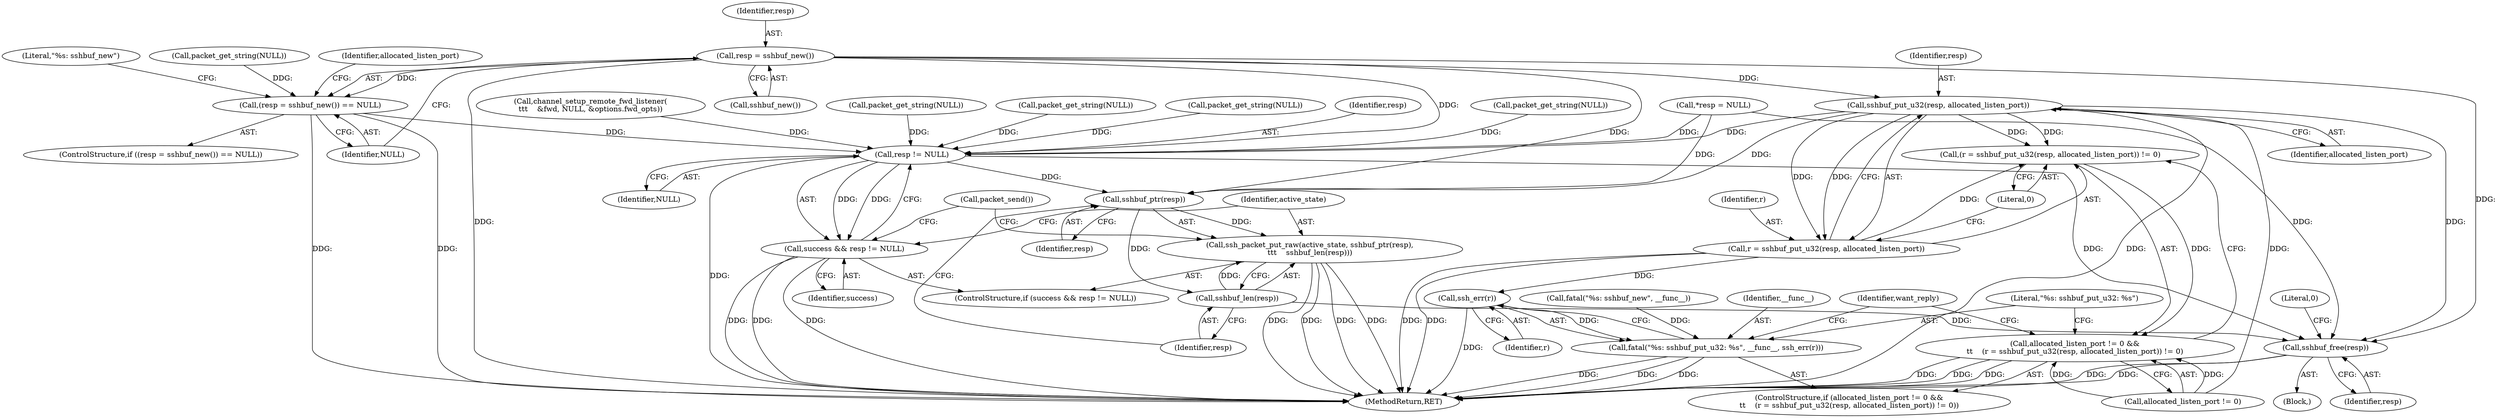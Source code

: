digraph "0_src_c76fac666ea038753294f2ac94d310f8adece9ce@pointer" {
"1000251" [label="(Call,resp = sshbuf_new())"];
"1000250" [label="(Call,(resp = sshbuf_new()) == NULL)"];
"1000460" [label="(Call,resp != NULL)"];
"1000458" [label="(Call,success && resp != NULL)"];
"1000465" [label="(Call,sshbuf_ptr(resp))"];
"1000463" [label="(Call,ssh_packet_put_raw(active_state, sshbuf_ptr(resp),\n\t\t\t    sshbuf_len(resp)))"];
"1000467" [label="(Call,sshbuf_len(resp))"];
"1000473" [label="(Call,sshbuf_free(resp))"];
"1000266" [label="(Call,sshbuf_put_u32(resp, allocated_listen_port))"];
"1000263" [label="(Call,(r = sshbuf_put_u32(resp, allocated_listen_port)) != 0)"];
"1000259" [label="(Call,allocated_listen_port != 0 &&\n\t\t    (r = sshbuf_put_u32(resp, allocated_listen_port)) != 0)"];
"1000264" [label="(Call,r = sshbuf_put_u32(resp, allocated_listen_port))"];
"1000273" [label="(Call,ssh_err(r))"];
"1000270" [label="(Call,fatal(\"%s: sshbuf_put_u32: %s\", __func__, ssh_err(r)))"];
"1000255" [label="(Call,fatal(\"%s: sshbuf_new\", __func__))"];
"1000294" [label="(Call,packet_get_string(NULL))"];
"1000465" [label="(Call,sshbuf_ptr(resp))"];
"1000258" [label="(ControlStructure,if (allocated_listen_port != 0 &&\n\t\t    (r = sshbuf_put_u32(resp, allocated_listen_port)) != 0))"];
"1000464" [label="(Identifier,active_state)"];
"1000267" [label="(Identifier,resp)"];
"1000254" [label="(Identifier,NULL)"];
"1000477" [label="(MethodReturn,RET)"];
"1000265" [label="(Identifier,r)"];
"1000461" [label="(Identifier,resp)"];
"1000476" [label="(Literal,0)"];
"1000469" [label="(Call,packet_send())"];
"1000252" [label="(Identifier,resp)"];
"1000463" [label="(Call,ssh_packet_put_raw(active_state, sshbuf_ptr(resp),\n\t\t\t    sshbuf_len(resp)))"];
"1000263" [label="(Call,(r = sshbuf_put_u32(resp, allocated_listen_port)) != 0)"];
"1000264" [label="(Call,r = sshbuf_put_u32(resp, allocated_listen_port))"];
"1000458" [label="(Call,success && resp != NULL)"];
"1000253" [label="(Call,sshbuf_new())"];
"1000261" [label="(Identifier,allocated_listen_port)"];
"1000251" [label="(Call,resp = sshbuf_new())"];
"1000256" [label="(Literal,\"%s: sshbuf_new\")"];
"1000269" [label="(Literal,0)"];
"1000250" [label="(Call,(resp = sshbuf_new()) == NULL)"];
"1000266" [label="(Call,sshbuf_put_u32(resp, allocated_listen_port))"];
"1000171" [label="(Call,packet_get_string(NULL))"];
"1000272" [label="(Identifier,__func__)"];
"1000127" [label="(Call,packet_get_string(NULL))"];
"1000457" [label="(ControlStructure,if (success && resp != NULL))"];
"1000259" [label="(Call,allocated_listen_port != 0 &&\n\t\t    (r = sshbuf_put_u32(resp, allocated_listen_port)) != 0)"];
"1000374" [label="(Call,channel_setup_remote_fwd_listener(\n\t\t\t    &fwd, NULL, &options.fwd_opts))"];
"1000468" [label="(Identifier,resp)"];
"1000249" [label="(ControlStructure,if ((resp = sshbuf_new()) == NULL))"];
"1000466" [label="(Identifier,resp)"];
"1000405" [label="(Call,packet_get_string(NULL))"];
"1000273" [label="(Call,ssh_err(r))"];
"1000473" [label="(Call,sshbuf_free(resp))"];
"1000260" [label="(Call,allocated_listen_port != 0)"];
"1000271" [label="(Literal,\"%s: sshbuf_put_u32: %s\")"];
"1000450" [label="(Identifier,want_reply)"];
"1000109" [label="(Block,)"];
"1000340" [label="(Call,packet_get_string(NULL))"];
"1000268" [label="(Identifier,allocated_listen_port)"];
"1000122" [label="(Call,*resp = NULL)"];
"1000467" [label="(Call,sshbuf_len(resp))"];
"1000474" [label="(Identifier,resp)"];
"1000462" [label="(Identifier,NULL)"];
"1000270" [label="(Call,fatal(\"%s: sshbuf_put_u32: %s\", __func__, ssh_err(r)))"];
"1000459" [label="(Identifier,success)"];
"1000274" [label="(Identifier,r)"];
"1000460" [label="(Call,resp != NULL)"];
"1000251" -> "1000250"  [label="AST: "];
"1000251" -> "1000253"  [label="CFG: "];
"1000252" -> "1000251"  [label="AST: "];
"1000253" -> "1000251"  [label="AST: "];
"1000254" -> "1000251"  [label="CFG: "];
"1000251" -> "1000477"  [label="DDG: "];
"1000251" -> "1000250"  [label="DDG: "];
"1000251" -> "1000266"  [label="DDG: "];
"1000251" -> "1000460"  [label="DDG: "];
"1000251" -> "1000465"  [label="DDG: "];
"1000251" -> "1000473"  [label="DDG: "];
"1000250" -> "1000249"  [label="AST: "];
"1000250" -> "1000254"  [label="CFG: "];
"1000254" -> "1000250"  [label="AST: "];
"1000256" -> "1000250"  [label="CFG: "];
"1000261" -> "1000250"  [label="CFG: "];
"1000250" -> "1000477"  [label="DDG: "];
"1000250" -> "1000477"  [label="DDG: "];
"1000171" -> "1000250"  [label="DDG: "];
"1000250" -> "1000460"  [label="DDG: "];
"1000460" -> "1000458"  [label="AST: "];
"1000460" -> "1000462"  [label="CFG: "];
"1000461" -> "1000460"  [label="AST: "];
"1000462" -> "1000460"  [label="AST: "];
"1000458" -> "1000460"  [label="CFG: "];
"1000460" -> "1000477"  [label="DDG: "];
"1000460" -> "1000458"  [label="DDG: "];
"1000460" -> "1000458"  [label="DDG: "];
"1000122" -> "1000460"  [label="DDG: "];
"1000266" -> "1000460"  [label="DDG: "];
"1000374" -> "1000460"  [label="DDG: "];
"1000294" -> "1000460"  [label="DDG: "];
"1000405" -> "1000460"  [label="DDG: "];
"1000127" -> "1000460"  [label="DDG: "];
"1000340" -> "1000460"  [label="DDG: "];
"1000460" -> "1000465"  [label="DDG: "];
"1000460" -> "1000473"  [label="DDG: "];
"1000458" -> "1000457"  [label="AST: "];
"1000458" -> "1000459"  [label="CFG: "];
"1000459" -> "1000458"  [label="AST: "];
"1000464" -> "1000458"  [label="CFG: "];
"1000469" -> "1000458"  [label="CFG: "];
"1000458" -> "1000477"  [label="DDG: "];
"1000458" -> "1000477"  [label="DDG: "];
"1000458" -> "1000477"  [label="DDG: "];
"1000465" -> "1000463"  [label="AST: "];
"1000465" -> "1000466"  [label="CFG: "];
"1000466" -> "1000465"  [label="AST: "];
"1000468" -> "1000465"  [label="CFG: "];
"1000465" -> "1000463"  [label="DDG: "];
"1000122" -> "1000465"  [label="DDG: "];
"1000266" -> "1000465"  [label="DDG: "];
"1000465" -> "1000467"  [label="DDG: "];
"1000463" -> "1000457"  [label="AST: "];
"1000463" -> "1000467"  [label="CFG: "];
"1000464" -> "1000463"  [label="AST: "];
"1000467" -> "1000463"  [label="AST: "];
"1000469" -> "1000463"  [label="CFG: "];
"1000463" -> "1000477"  [label="DDG: "];
"1000463" -> "1000477"  [label="DDG: "];
"1000463" -> "1000477"  [label="DDG: "];
"1000463" -> "1000477"  [label="DDG: "];
"1000467" -> "1000463"  [label="DDG: "];
"1000467" -> "1000468"  [label="CFG: "];
"1000468" -> "1000467"  [label="AST: "];
"1000467" -> "1000473"  [label="DDG: "];
"1000473" -> "1000109"  [label="AST: "];
"1000473" -> "1000474"  [label="CFG: "];
"1000474" -> "1000473"  [label="AST: "];
"1000476" -> "1000473"  [label="CFG: "];
"1000473" -> "1000477"  [label="DDG: "];
"1000473" -> "1000477"  [label="DDG: "];
"1000122" -> "1000473"  [label="DDG: "];
"1000266" -> "1000473"  [label="DDG: "];
"1000266" -> "1000264"  [label="AST: "];
"1000266" -> "1000268"  [label="CFG: "];
"1000267" -> "1000266"  [label="AST: "];
"1000268" -> "1000266"  [label="AST: "];
"1000264" -> "1000266"  [label="CFG: "];
"1000266" -> "1000477"  [label="DDG: "];
"1000266" -> "1000263"  [label="DDG: "];
"1000266" -> "1000263"  [label="DDG: "];
"1000266" -> "1000264"  [label="DDG: "];
"1000266" -> "1000264"  [label="DDG: "];
"1000260" -> "1000266"  [label="DDG: "];
"1000263" -> "1000259"  [label="AST: "];
"1000263" -> "1000269"  [label="CFG: "];
"1000264" -> "1000263"  [label="AST: "];
"1000269" -> "1000263"  [label="AST: "];
"1000259" -> "1000263"  [label="CFG: "];
"1000263" -> "1000259"  [label="DDG: "];
"1000264" -> "1000263"  [label="DDG: "];
"1000259" -> "1000258"  [label="AST: "];
"1000259" -> "1000260"  [label="CFG: "];
"1000260" -> "1000259"  [label="AST: "];
"1000271" -> "1000259"  [label="CFG: "];
"1000450" -> "1000259"  [label="CFG: "];
"1000259" -> "1000477"  [label="DDG: "];
"1000259" -> "1000477"  [label="DDG: "];
"1000259" -> "1000477"  [label="DDG: "];
"1000260" -> "1000259"  [label="DDG: "];
"1000260" -> "1000259"  [label="DDG: "];
"1000265" -> "1000264"  [label="AST: "];
"1000269" -> "1000264"  [label="CFG: "];
"1000264" -> "1000477"  [label="DDG: "];
"1000264" -> "1000477"  [label="DDG: "];
"1000264" -> "1000273"  [label="DDG: "];
"1000273" -> "1000270"  [label="AST: "];
"1000273" -> "1000274"  [label="CFG: "];
"1000274" -> "1000273"  [label="AST: "];
"1000270" -> "1000273"  [label="CFG: "];
"1000273" -> "1000477"  [label="DDG: "];
"1000273" -> "1000270"  [label="DDG: "];
"1000270" -> "1000258"  [label="AST: "];
"1000271" -> "1000270"  [label="AST: "];
"1000272" -> "1000270"  [label="AST: "];
"1000450" -> "1000270"  [label="CFG: "];
"1000270" -> "1000477"  [label="DDG: "];
"1000270" -> "1000477"  [label="DDG: "];
"1000270" -> "1000477"  [label="DDG: "];
"1000255" -> "1000270"  [label="DDG: "];
}
